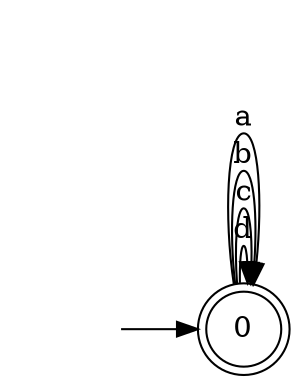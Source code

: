 digraph {
  rankdir=LR;
  0 [label="0", shape = doublecircle];
  0 -> 0 [label="d"];
  0 -> 0 [label="c"];
  0 -> 0 [label="b"];
  0 -> 0 [label="a"];
  1 [label="", shape = plaintext];
  1 -> 0 [label=""];
}
